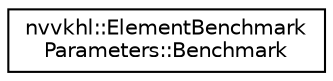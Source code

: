 digraph "Graphical Class Hierarchy"
{
 // LATEX_PDF_SIZE
  edge [fontname="Helvetica",fontsize="10",labelfontname="Helvetica",labelfontsize="10"];
  node [fontname="Helvetica",fontsize="10",shape=record];
  rankdir="LR";
  Node0 [label="nvvkhl::ElementBenchmark\lParameters::Benchmark",height=0.2,width=0.4,color="black", fillcolor="white", style="filled",URL="$structnvvkhl_1_1_element_benchmark_parameters_1_1_benchmark.html",tooltip=" "];
}
